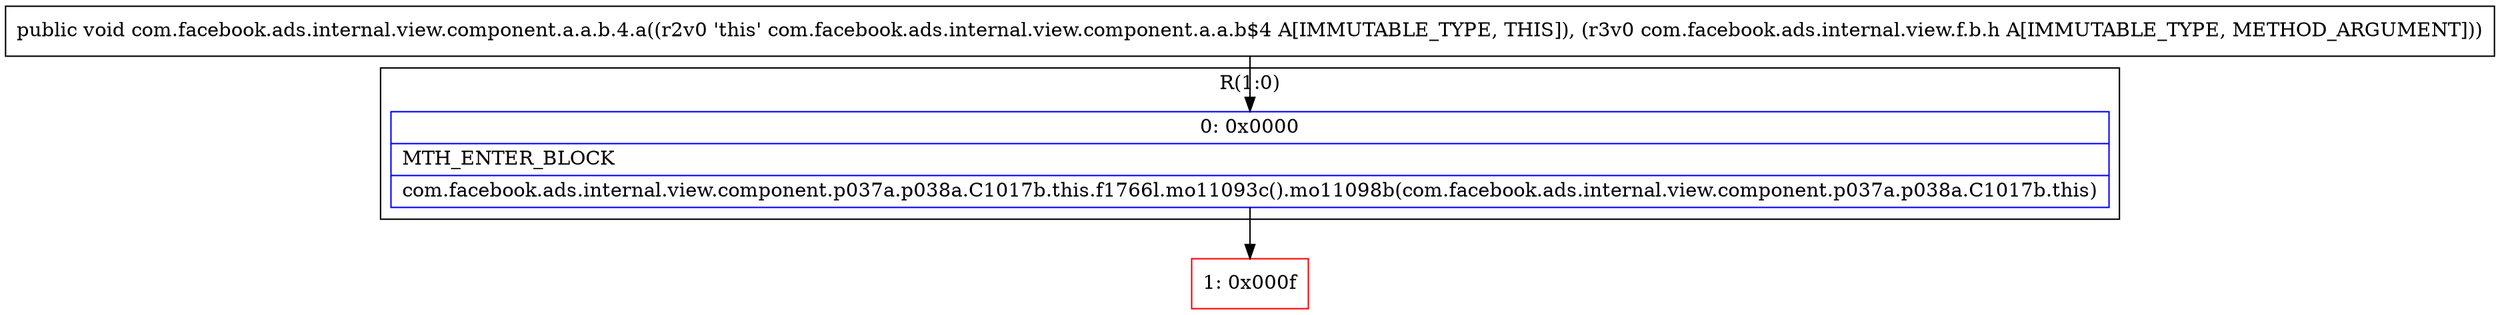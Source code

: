 digraph "CFG forcom.facebook.ads.internal.view.component.a.a.b.4.a(Lcom\/facebook\/ads\/internal\/view\/f\/b\/h;)V" {
subgraph cluster_Region_1159463115 {
label = "R(1:0)";
node [shape=record,color=blue];
Node_0 [shape=record,label="{0\:\ 0x0000|MTH_ENTER_BLOCK\l|com.facebook.ads.internal.view.component.p037a.p038a.C1017b.this.f1766l.mo11093c().mo11098b(com.facebook.ads.internal.view.component.p037a.p038a.C1017b.this)\l}"];
}
Node_1 [shape=record,color=red,label="{1\:\ 0x000f}"];
MethodNode[shape=record,label="{public void com.facebook.ads.internal.view.component.a.a.b.4.a((r2v0 'this' com.facebook.ads.internal.view.component.a.a.b$4 A[IMMUTABLE_TYPE, THIS]), (r3v0 com.facebook.ads.internal.view.f.b.h A[IMMUTABLE_TYPE, METHOD_ARGUMENT])) }"];
MethodNode -> Node_0;
Node_0 -> Node_1;
}

